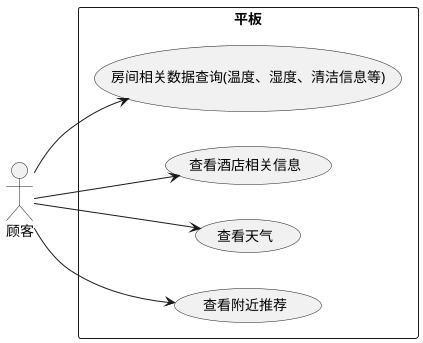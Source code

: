 @startuml 顾客用例图

' 定义角色
left to right direction
actor "顾客" as Customer

' 定义用例
rectangle "平板" {
  usecase "房间相关数据查询(温度、湿度、清洁信息等)" as UC2
  usecase "查看酒店相关信息" as UC3
  usecase "查看天气" as UC4
  usecase "查看附近推荐" as UC5
}

' 建立关系
Customer --> UC2
Customer --> UC3
Customer --> UC4
Customer --> UC5

@enduml